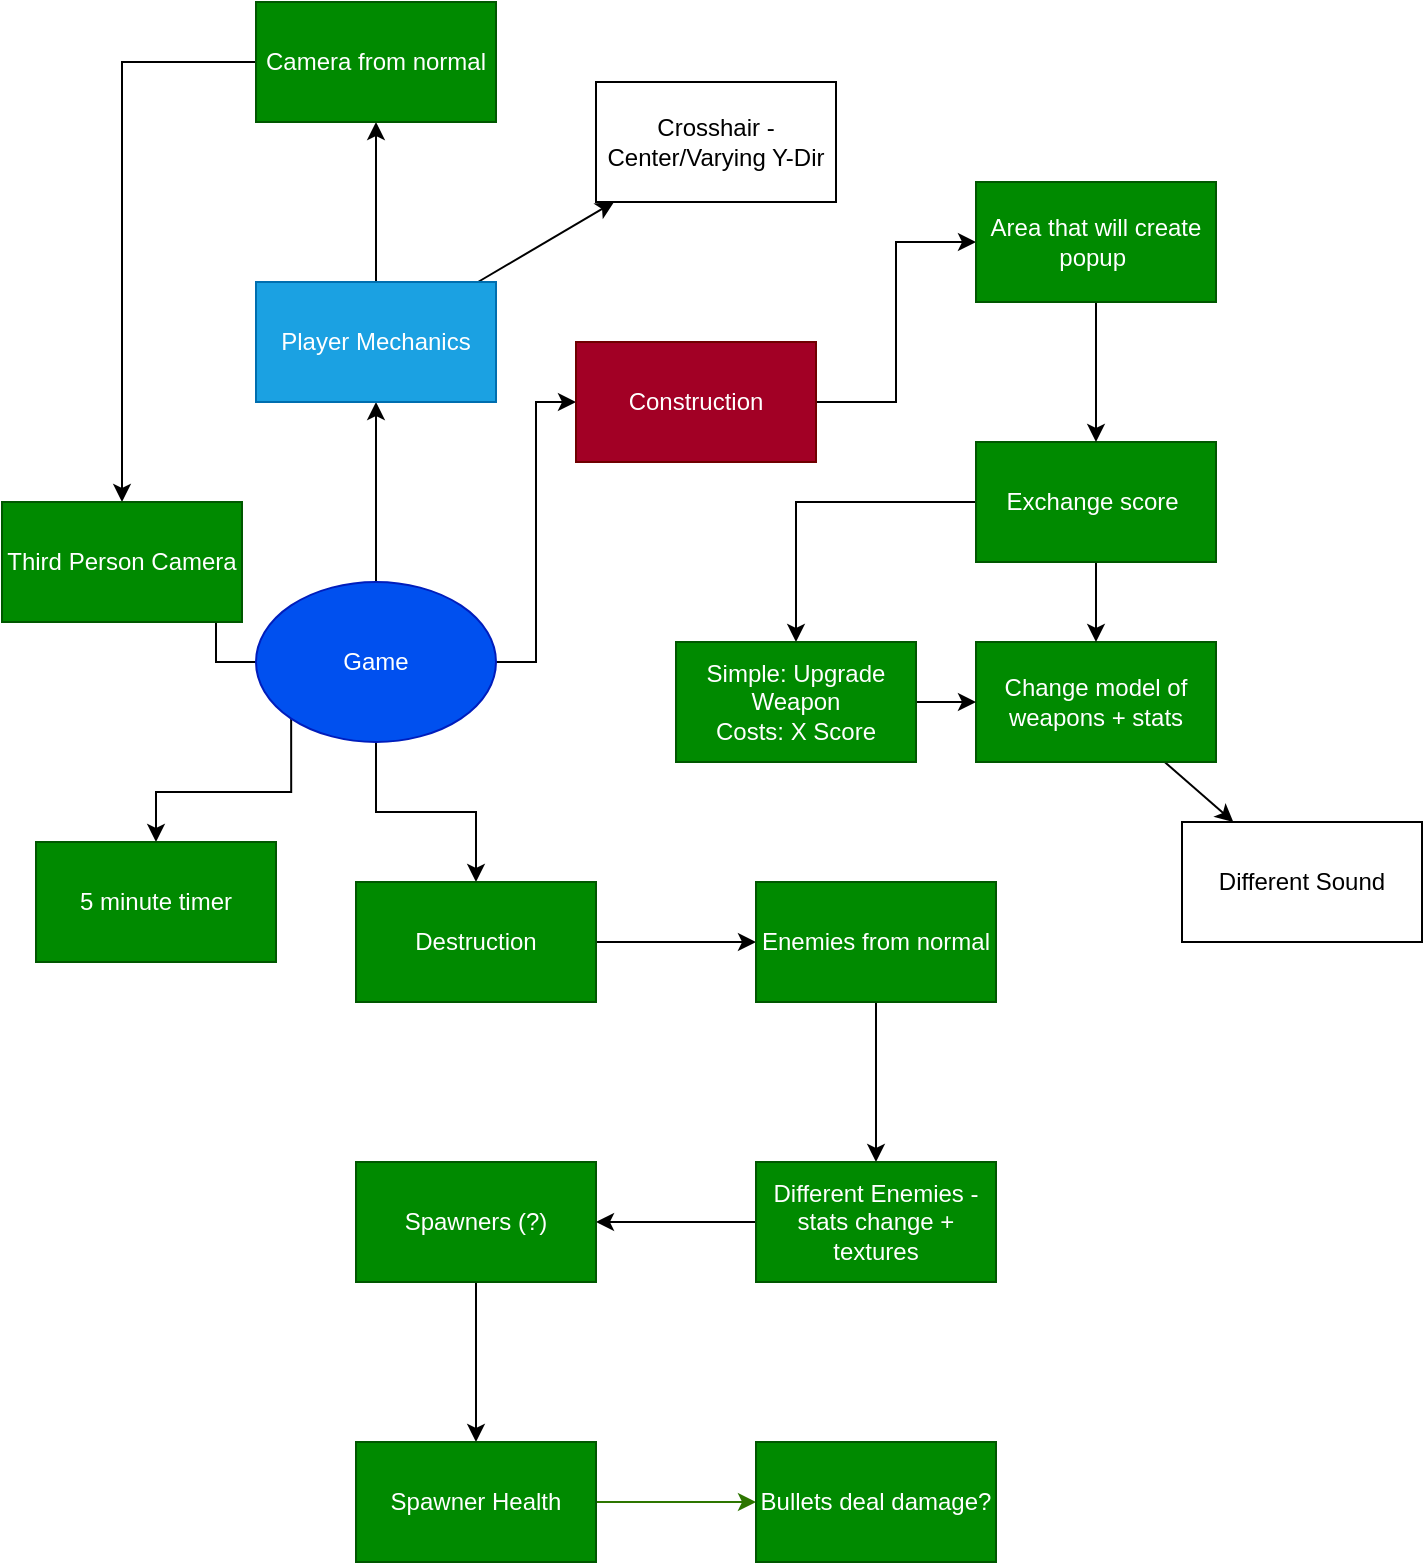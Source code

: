 <mxfile>
    <diagram id="kcmYx8jYG1bQjOmmWPQF" name="Page-1">
        <mxGraphModel dx="864" dy="479" grid="1" gridSize="10" guides="1" tooltips="1" connect="1" arrows="1" fold="1" page="1" pageScale="1" pageWidth="827" pageHeight="1169" math="0" shadow="0">
            <root>
                <mxCell id="0"/>
                <mxCell id="1" parent="0"/>
                <mxCell id="ULhdNvaB751RERzAlYHW-3" value="" style="edgeStyle=orthogonalEdgeStyle;rounded=0;orthogonalLoop=1;jettySize=auto;html=1;" parent="1" source="ULhdNvaB751RERzAlYHW-1" target="ULhdNvaB751RERzAlYHW-2" edge="1">
                    <mxGeometry relative="1" as="geometry"/>
                </mxCell>
                <mxCell id="ULhdNvaB751RERzAlYHW-8" style="edgeStyle=orthogonalEdgeStyle;rounded=0;orthogonalLoop=1;jettySize=auto;html=1;entryX=0;entryY=0.5;entryDx=0;entryDy=0;" parent="1" source="ULhdNvaB751RERzAlYHW-1" target="ULhdNvaB751RERzAlYHW-7" edge="1">
                    <mxGeometry relative="1" as="geometry"/>
                </mxCell>
                <mxCell id="ULhdNvaB751RERzAlYHW-12" style="edgeStyle=orthogonalEdgeStyle;rounded=0;orthogonalLoop=1;jettySize=auto;html=1;entryX=0.5;entryY=0;entryDx=0;entryDy=0;" parent="1" source="ULhdNvaB751RERzAlYHW-1" target="ULhdNvaB751RERzAlYHW-11" edge="1">
                    <mxGeometry relative="1" as="geometry"/>
                </mxCell>
                <mxCell id="ULhdNvaB751RERzAlYHW-20" style="edgeStyle=orthogonalEdgeStyle;rounded=0;orthogonalLoop=1;jettySize=auto;html=1;" parent="1" source="ULhdNvaB751RERzAlYHW-1" target="ULhdNvaB751RERzAlYHW-19" edge="1">
                    <mxGeometry relative="1" as="geometry"/>
                </mxCell>
                <mxCell id="4uJZ2FgU7lcf-rftahWC-5" style="edgeStyle=orthogonalEdgeStyle;rounded=0;orthogonalLoop=1;jettySize=auto;html=1;exitX=0;exitY=1;exitDx=0;exitDy=0;entryX=0.5;entryY=0;entryDx=0;entryDy=0;" parent="1" source="ULhdNvaB751RERzAlYHW-1" target="4uJZ2FgU7lcf-rftahWC-6" edge="1">
                    <mxGeometry relative="1" as="geometry">
                        <mxPoint x="127" y="400" as="targetPoint"/>
                    </mxGeometry>
                </mxCell>
                <mxCell id="ULhdNvaB751RERzAlYHW-1" value="Game" style="ellipse;whiteSpace=wrap;html=1;fillColor=#0050ef;fontColor=#ffffff;strokeColor=#001DBC;" parent="1" vertex="1">
                    <mxGeometry x="147" y="290" width="120" height="80" as="geometry"/>
                </mxCell>
                <mxCell id="ULhdNvaB751RERzAlYHW-5" value="" style="edgeStyle=orthogonalEdgeStyle;rounded=0;orthogonalLoop=1;jettySize=auto;html=1;" parent="1" source="ULhdNvaB751RERzAlYHW-2" target="ULhdNvaB751RERzAlYHW-4" edge="1">
                    <mxGeometry relative="1" as="geometry"/>
                </mxCell>
                <mxCell id="3" value="" style="edgeStyle=none;html=1;" parent="1" source="ULhdNvaB751RERzAlYHW-2" target="2" edge="1">
                    <mxGeometry relative="1" as="geometry"/>
                </mxCell>
                <mxCell id="ULhdNvaB751RERzAlYHW-2" value="Player Mechanics" style="whiteSpace=wrap;html=1;fillColor=#1ba1e2;fontColor=#ffffff;strokeColor=#006EAF;" parent="1" vertex="1">
                    <mxGeometry x="147" y="140" width="120" height="60" as="geometry"/>
                </mxCell>
                <mxCell id="ULhdNvaB751RERzAlYHW-21" style="edgeStyle=orthogonalEdgeStyle;rounded=0;orthogonalLoop=1;jettySize=auto;html=1;entryX=0.5;entryY=0;entryDx=0;entryDy=0;" parent="1" source="ULhdNvaB751RERzAlYHW-4" target="ULhdNvaB751RERzAlYHW-19" edge="1">
                    <mxGeometry relative="1" as="geometry"/>
                </mxCell>
                <mxCell id="ULhdNvaB751RERzAlYHW-4" value="Camera from normal" style="whiteSpace=wrap;html=1;fillColor=#008a00;strokeColor=#005700;fontColor=#ffffff;" parent="1" vertex="1">
                    <mxGeometry x="147" width="120" height="60" as="geometry"/>
                </mxCell>
                <mxCell id="us8nBm6nISJTEuSbVuPx-1" style="edgeStyle=orthogonalEdgeStyle;rounded=0;orthogonalLoop=1;jettySize=auto;html=1;entryX=0;entryY=0.5;entryDx=0;entryDy=0;" parent="1" source="ULhdNvaB751RERzAlYHW-7" target="ULhdNvaB751RERzAlYHW-17" edge="1">
                    <mxGeometry relative="1" as="geometry"/>
                </mxCell>
                <mxCell id="ULhdNvaB751RERzAlYHW-7" value="Construction" style="whiteSpace=wrap;html=1;fillColor=#a20025;fontColor=#ffffff;strokeColor=#6F0000;" parent="1" vertex="1">
                    <mxGeometry x="307" y="170" width="120" height="60" as="geometry"/>
                </mxCell>
                <mxCell id="5" value="" style="edgeStyle=none;html=1;" edge="1" parent="1" source="ULhdNvaB751RERzAlYHW-9" target="4">
                    <mxGeometry relative="1" as="geometry"/>
                </mxCell>
                <mxCell id="ULhdNvaB751RERzAlYHW-9" value="Change model of weapons + stats" style="whiteSpace=wrap;html=1;fillColor=#008a00;fontColor=#ffffff;strokeColor=#005700;" parent="1" vertex="1">
                    <mxGeometry x="507" y="320" width="120" height="60" as="geometry"/>
                </mxCell>
                <mxCell id="ULhdNvaB751RERzAlYHW-14" value="" style="edgeStyle=orthogonalEdgeStyle;rounded=0;orthogonalLoop=1;jettySize=auto;html=1;" parent="1" source="ULhdNvaB751RERzAlYHW-11" target="ULhdNvaB751RERzAlYHW-13" edge="1">
                    <mxGeometry relative="1" as="geometry"/>
                </mxCell>
                <mxCell id="ULhdNvaB751RERzAlYHW-11" value="Destruction" style="whiteSpace=wrap;html=1;fillColor=#008a00;fontColor=#ffffff;strokeColor=#005700;" parent="1" vertex="1">
                    <mxGeometry x="197" y="440" width="120" height="60" as="geometry"/>
                </mxCell>
                <mxCell id="4uJZ2FgU7lcf-rftahWC-2" value="" style="edgeStyle=orthogonalEdgeStyle;rounded=0;orthogonalLoop=1;jettySize=auto;html=1;" parent="1" source="ULhdNvaB751RERzAlYHW-13" target="4uJZ2FgU7lcf-rftahWC-1" edge="1">
                    <mxGeometry relative="1" as="geometry"/>
                </mxCell>
                <mxCell id="ULhdNvaB751RERzAlYHW-13" value="Enemies from normal" style="whiteSpace=wrap;html=1;fillColor=#008a00;strokeColor=#005700;fontColor=#ffffff;" parent="1" vertex="1">
                    <mxGeometry x="397" y="440" width="120" height="60" as="geometry"/>
                </mxCell>
                <mxCell id="us8nBm6nISJTEuSbVuPx-4" value="" style="edgeStyle=orthogonalEdgeStyle;rounded=0;orthogonalLoop=1;jettySize=auto;html=1;" parent="1" source="ULhdNvaB751RERzAlYHW-15" target="ULhdNvaB751RERzAlYHW-9" edge="1">
                    <mxGeometry relative="1" as="geometry"/>
                </mxCell>
                <mxCell id="us8nBm6nISJTEuSbVuPx-6" value="" style="edgeStyle=orthogonalEdgeStyle;rounded=0;orthogonalLoop=1;jettySize=auto;html=1;" parent="1" source="ULhdNvaB751RERzAlYHW-15" target="us8nBm6nISJTEuSbVuPx-5" edge="1">
                    <mxGeometry relative="1" as="geometry"/>
                </mxCell>
                <mxCell id="ULhdNvaB751RERzAlYHW-15" value="Exchange score&amp;nbsp;" style="whiteSpace=wrap;html=1;fillColor=#008a00;fontColor=#ffffff;strokeColor=#005700;" parent="1" vertex="1">
                    <mxGeometry x="507" y="220" width="120" height="60" as="geometry"/>
                </mxCell>
                <mxCell id="us8nBm6nISJTEuSbVuPx-2" style="edgeStyle=orthogonalEdgeStyle;rounded=0;orthogonalLoop=1;jettySize=auto;html=1;entryX=0.5;entryY=0;entryDx=0;entryDy=0;" parent="1" source="ULhdNvaB751RERzAlYHW-17" target="ULhdNvaB751RERzAlYHW-15" edge="1">
                    <mxGeometry relative="1" as="geometry"/>
                </mxCell>
                <mxCell id="ULhdNvaB751RERzAlYHW-17" value="Area that will create popup&amp;nbsp;" style="whiteSpace=wrap;html=1;fillColor=#008a00;strokeColor=#005700;fontColor=#ffffff;" parent="1" vertex="1">
                    <mxGeometry x="507" y="90" width="120" height="60" as="geometry"/>
                </mxCell>
                <mxCell id="ULhdNvaB751RERzAlYHW-19" value="Third Person Camera" style="whiteSpace=wrap;html=1;fillColor=#008a00;strokeColor=#005700;fontColor=#ffffff;" parent="1" vertex="1">
                    <mxGeometry x="20" y="250" width="120" height="60" as="geometry"/>
                </mxCell>
                <mxCell id="4uJZ2FgU7lcf-rftahWC-4" value="" style="edgeStyle=orthogonalEdgeStyle;rounded=0;orthogonalLoop=1;jettySize=auto;html=1;" parent="1" source="4uJZ2FgU7lcf-rftahWC-1" target="4uJZ2FgU7lcf-rftahWC-3" edge="1">
                    <mxGeometry relative="1" as="geometry"/>
                </mxCell>
                <mxCell id="4uJZ2FgU7lcf-rftahWC-1" value="Different Enemies - stats change + textures" style="whiteSpace=wrap;html=1;fillColor=#008a00;strokeColor=#005700;fontColor=#ffffff;" parent="1" vertex="1">
                    <mxGeometry x="397" y="580" width="120" height="60" as="geometry"/>
                </mxCell>
                <mxCell id="e74grRh_xHbZjY2ylueN-2" value="" style="edgeStyle=orthogonalEdgeStyle;rounded=0;orthogonalLoop=1;jettySize=auto;html=1;" parent="1" source="4uJZ2FgU7lcf-rftahWC-3" target="e74grRh_xHbZjY2ylueN-1" edge="1">
                    <mxGeometry relative="1" as="geometry"/>
                </mxCell>
                <mxCell id="4uJZ2FgU7lcf-rftahWC-3" value="Spawners (?)" style="whiteSpace=wrap;html=1;fillColor=#008a00;strokeColor=#005700;fontColor=#ffffff;" parent="1" vertex="1">
                    <mxGeometry x="197" y="580" width="120" height="60" as="geometry"/>
                </mxCell>
                <mxCell id="4uJZ2FgU7lcf-rftahWC-6" value="5 minute timer" style="rounded=0;whiteSpace=wrap;html=1;fillColor=#008a00;strokeColor=#005700;fontColor=#ffffff;" parent="1" vertex="1">
                    <mxGeometry x="37" y="420" width="120" height="60" as="geometry"/>
                </mxCell>
                <mxCell id="e74grRh_xHbZjY2ylueN-4" value="" style="edgeStyle=orthogonalEdgeStyle;rounded=0;orthogonalLoop=1;jettySize=auto;html=1;fillColor=#60a917;strokeColor=#2D7600;" parent="1" source="e74grRh_xHbZjY2ylueN-1" target="e74grRh_xHbZjY2ylueN-3" edge="1">
                    <mxGeometry relative="1" as="geometry"/>
                </mxCell>
                <mxCell id="e74grRh_xHbZjY2ylueN-1" value="Spawner Health" style="whiteSpace=wrap;html=1;fillColor=#008a00;strokeColor=#005700;fontColor=#ffffff;" parent="1" vertex="1">
                    <mxGeometry x="197" y="720" width="120" height="60" as="geometry"/>
                </mxCell>
                <mxCell id="e74grRh_xHbZjY2ylueN-3" value="Bullets deal damage?" style="whiteSpace=wrap;html=1;fillColor=#008a00;strokeColor=#005700;fontColor=#ffffff;" parent="1" vertex="1">
                    <mxGeometry x="397" y="720" width="120" height="60" as="geometry"/>
                </mxCell>
                <mxCell id="us8nBm6nISJTEuSbVuPx-7" value="" style="edgeStyle=orthogonalEdgeStyle;rounded=0;orthogonalLoop=1;jettySize=auto;html=1;" parent="1" source="us8nBm6nISJTEuSbVuPx-5" target="ULhdNvaB751RERzAlYHW-9" edge="1">
                    <mxGeometry relative="1" as="geometry"/>
                </mxCell>
                <mxCell id="us8nBm6nISJTEuSbVuPx-5" value="Simple: Upgrade Weapon&lt;br&gt;Costs: X Score" style="whiteSpace=wrap;html=1;fillColor=#008a00;fontColor=#ffffff;strokeColor=#005700;" parent="1" vertex="1">
                    <mxGeometry x="357" y="320" width="120" height="60" as="geometry"/>
                </mxCell>
                <mxCell id="2" value="Crosshair - Center/Varying Y-Dir" style="whiteSpace=wrap;html=1;" parent="1" vertex="1">
                    <mxGeometry x="317" y="40" width="120" height="60" as="geometry"/>
                </mxCell>
                <mxCell id="4" value="Different Sound" style="whiteSpace=wrap;html=1;" vertex="1" parent="1">
                    <mxGeometry x="610" y="410" width="120" height="60" as="geometry"/>
                </mxCell>
            </root>
        </mxGraphModel>
    </diagram>
</mxfile>
